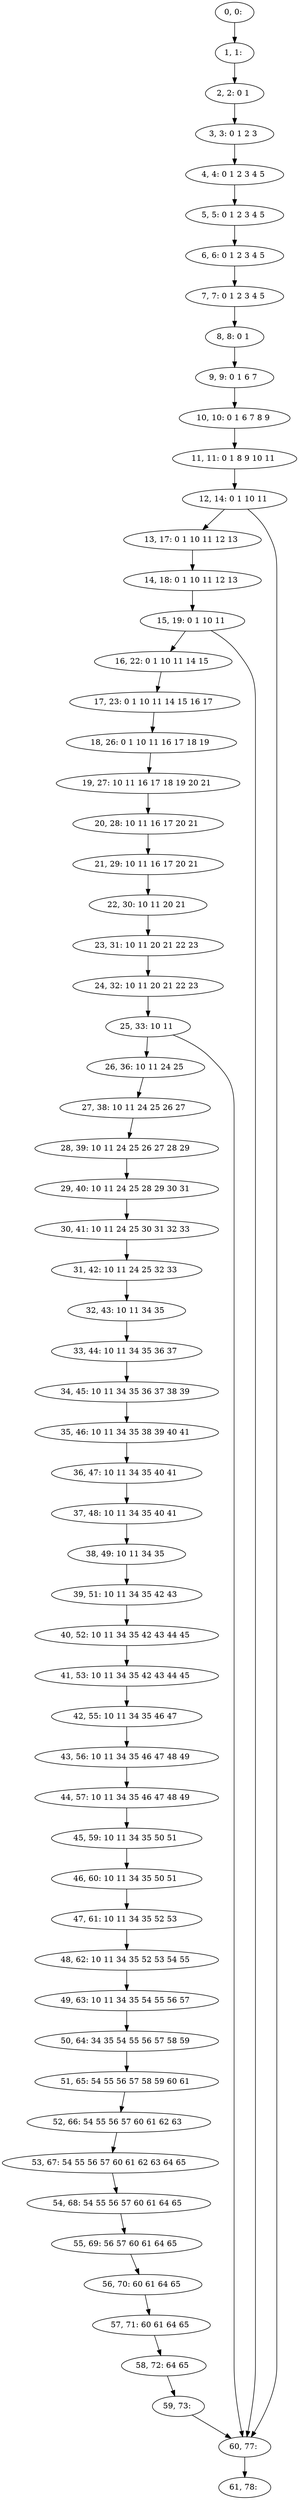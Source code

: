 digraph G {
0[label="0, 0: "];
1[label="1, 1: "];
2[label="2, 2: 0 1 "];
3[label="3, 3: 0 1 2 3 "];
4[label="4, 4: 0 1 2 3 4 5 "];
5[label="5, 5: 0 1 2 3 4 5 "];
6[label="6, 6: 0 1 2 3 4 5 "];
7[label="7, 7: 0 1 2 3 4 5 "];
8[label="8, 8: 0 1 "];
9[label="9, 9: 0 1 6 7 "];
10[label="10, 10: 0 1 6 7 8 9 "];
11[label="11, 11: 0 1 8 9 10 11 "];
12[label="12, 14: 0 1 10 11 "];
13[label="13, 17: 0 1 10 11 12 13 "];
14[label="14, 18: 0 1 10 11 12 13 "];
15[label="15, 19: 0 1 10 11 "];
16[label="16, 22: 0 1 10 11 14 15 "];
17[label="17, 23: 0 1 10 11 14 15 16 17 "];
18[label="18, 26: 0 1 10 11 16 17 18 19 "];
19[label="19, 27: 10 11 16 17 18 19 20 21 "];
20[label="20, 28: 10 11 16 17 20 21 "];
21[label="21, 29: 10 11 16 17 20 21 "];
22[label="22, 30: 10 11 20 21 "];
23[label="23, 31: 10 11 20 21 22 23 "];
24[label="24, 32: 10 11 20 21 22 23 "];
25[label="25, 33: 10 11 "];
26[label="26, 36: 10 11 24 25 "];
27[label="27, 38: 10 11 24 25 26 27 "];
28[label="28, 39: 10 11 24 25 26 27 28 29 "];
29[label="29, 40: 10 11 24 25 28 29 30 31 "];
30[label="30, 41: 10 11 24 25 30 31 32 33 "];
31[label="31, 42: 10 11 24 25 32 33 "];
32[label="32, 43: 10 11 34 35 "];
33[label="33, 44: 10 11 34 35 36 37 "];
34[label="34, 45: 10 11 34 35 36 37 38 39 "];
35[label="35, 46: 10 11 34 35 38 39 40 41 "];
36[label="36, 47: 10 11 34 35 40 41 "];
37[label="37, 48: 10 11 34 35 40 41 "];
38[label="38, 49: 10 11 34 35 "];
39[label="39, 51: 10 11 34 35 42 43 "];
40[label="40, 52: 10 11 34 35 42 43 44 45 "];
41[label="41, 53: 10 11 34 35 42 43 44 45 "];
42[label="42, 55: 10 11 34 35 46 47 "];
43[label="43, 56: 10 11 34 35 46 47 48 49 "];
44[label="44, 57: 10 11 34 35 46 47 48 49 "];
45[label="45, 59: 10 11 34 35 50 51 "];
46[label="46, 60: 10 11 34 35 50 51 "];
47[label="47, 61: 10 11 34 35 52 53 "];
48[label="48, 62: 10 11 34 35 52 53 54 55 "];
49[label="49, 63: 10 11 34 35 54 55 56 57 "];
50[label="50, 64: 34 35 54 55 56 57 58 59 "];
51[label="51, 65: 54 55 56 57 58 59 60 61 "];
52[label="52, 66: 54 55 56 57 60 61 62 63 "];
53[label="53, 67: 54 55 56 57 60 61 62 63 64 65 "];
54[label="54, 68: 54 55 56 57 60 61 64 65 "];
55[label="55, 69: 56 57 60 61 64 65 "];
56[label="56, 70: 60 61 64 65 "];
57[label="57, 71: 60 61 64 65 "];
58[label="58, 72: 64 65 "];
59[label="59, 73: "];
60[label="60, 77: "];
61[label="61, 78: "];
0->1 ;
1->2 ;
2->3 ;
3->4 ;
4->5 ;
5->6 ;
6->7 ;
7->8 ;
8->9 ;
9->10 ;
10->11 ;
11->12 ;
12->13 ;
12->60 ;
13->14 ;
14->15 ;
15->16 ;
15->60 ;
16->17 ;
17->18 ;
18->19 ;
19->20 ;
20->21 ;
21->22 ;
22->23 ;
23->24 ;
24->25 ;
25->26 ;
25->60 ;
26->27 ;
27->28 ;
28->29 ;
29->30 ;
30->31 ;
31->32 ;
32->33 ;
33->34 ;
34->35 ;
35->36 ;
36->37 ;
37->38 ;
38->39 ;
39->40 ;
40->41 ;
41->42 ;
42->43 ;
43->44 ;
44->45 ;
45->46 ;
46->47 ;
47->48 ;
48->49 ;
49->50 ;
50->51 ;
51->52 ;
52->53 ;
53->54 ;
54->55 ;
55->56 ;
56->57 ;
57->58 ;
58->59 ;
59->60 ;
60->61 ;
}

